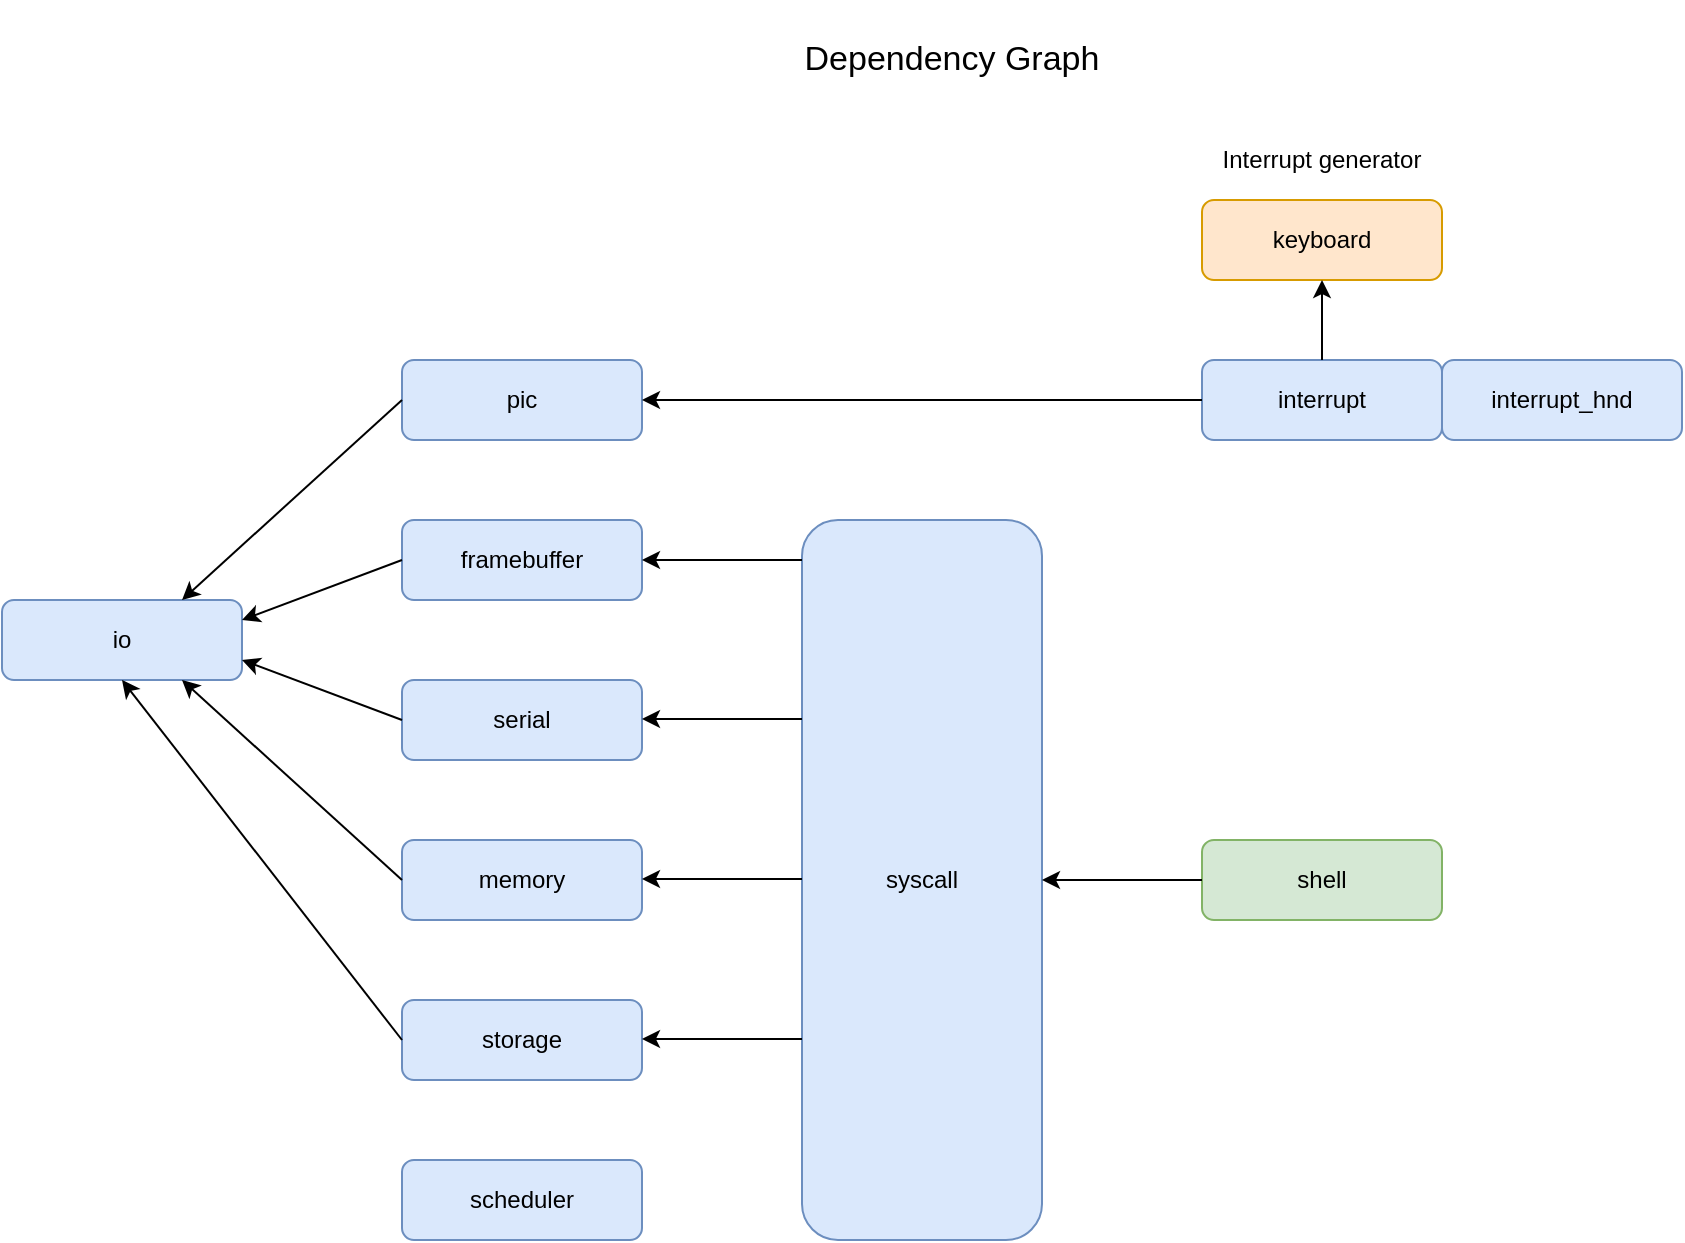 <mxfile version="12.4.2" type="device" pages="1"><diagram id="1CLw5ttYaPnVriiVXR9Y" name="Page-1"><mxGraphModel dx="814" dy="492" grid="1" gridSize="10" guides="1" tooltips="1" connect="1" arrows="1" fold="1" page="1" pageScale="1" pageWidth="1920" pageHeight="1200" math="0" shadow="0"><root><mxCell id="0"/><mxCell id="1" parent="0"/><mxCell id="aWIzFXBvw8ljuZDXpBsZ-12" value="io" style="rounded=1;whiteSpace=wrap;html=1;fillColor=#dae8fc;strokeColor=#6c8ebf;" parent="1" vertex="1"><mxGeometry x="160" y="360" width="120" height="40" as="geometry"/></mxCell><mxCell id="aWIzFXBvw8ljuZDXpBsZ-13" value="pic" style="rounded=1;whiteSpace=wrap;html=1;fillColor=#dae8fc;strokeColor=#6c8ebf;" parent="1" vertex="1"><mxGeometry x="360" y="240" width="120" height="40" as="geometry"/></mxCell><mxCell id="aWIzFXBvw8ljuZDXpBsZ-14" value="interrupt" style="rounded=1;whiteSpace=wrap;html=1;fillColor=#dae8fc;strokeColor=#6c8ebf;" parent="1" vertex="1"><mxGeometry x="760" y="240" width="120" height="40" as="geometry"/></mxCell><mxCell id="aWIzFXBvw8ljuZDXpBsZ-15" value="framebuffer" style="rounded=1;whiteSpace=wrap;html=1;fillColor=#dae8fc;strokeColor=#6c8ebf;" parent="1" vertex="1"><mxGeometry x="360" y="320" width="120" height="40" as="geometry"/></mxCell><mxCell id="aWIzFXBvw8ljuZDXpBsZ-16" value="serial" style="rounded=1;whiteSpace=wrap;html=1;fillColor=#dae8fc;strokeColor=#6c8ebf;" parent="1" vertex="1"><mxGeometry x="360" y="400" width="120" height="40" as="geometry"/></mxCell><mxCell id="aWIzFXBvw8ljuZDXpBsZ-17" value="" style="endArrow=classic;html=1;entryX=0.75;entryY=0;entryDx=0;entryDy=0;exitX=0;exitY=0.5;exitDx=0;exitDy=0;" parent="1" source="aWIzFXBvw8ljuZDXpBsZ-13" target="aWIzFXBvw8ljuZDXpBsZ-12" edge="1"><mxGeometry width="50" height="50" relative="1" as="geometry"><mxPoint x="160" y="510" as="sourcePoint"/><mxPoint x="210" y="460" as="targetPoint"/></mxGeometry></mxCell><mxCell id="aWIzFXBvw8ljuZDXpBsZ-18" value="" style="endArrow=classic;html=1;entryX=1;entryY=0.25;entryDx=0;entryDy=0;exitX=0;exitY=0.5;exitDx=0;exitDy=0;" parent="1" source="aWIzFXBvw8ljuZDXpBsZ-15" target="aWIzFXBvw8ljuZDXpBsZ-12" edge="1"><mxGeometry width="50" height="50" relative="1" as="geometry"><mxPoint x="370" y="270" as="sourcePoint"/><mxPoint x="230" y="370" as="targetPoint"/></mxGeometry></mxCell><mxCell id="aWIzFXBvw8ljuZDXpBsZ-19" value="" style="endArrow=classic;html=1;entryX=1;entryY=0.75;entryDx=0;entryDy=0;exitX=0;exitY=0.5;exitDx=0;exitDy=0;" parent="1" source="aWIzFXBvw8ljuZDXpBsZ-16" target="aWIzFXBvw8ljuZDXpBsZ-12" edge="1"><mxGeometry width="50" height="50" relative="1" as="geometry"><mxPoint x="380" y="280" as="sourcePoint"/><mxPoint x="240" y="380" as="targetPoint"/></mxGeometry></mxCell><mxCell id="aWIzFXBvw8ljuZDXpBsZ-20" value="" style="endArrow=classic;html=1;exitX=0;exitY=0.5;exitDx=0;exitDy=0;entryX=1;entryY=0.5;entryDx=0;entryDy=0;" parent="1" source="aWIzFXBvw8ljuZDXpBsZ-14" target="aWIzFXBvw8ljuZDXpBsZ-13" edge="1"><mxGeometry width="50" height="50" relative="1" as="geometry"><mxPoint x="160" y="510" as="sourcePoint"/><mxPoint x="680" y="260" as="targetPoint"/></mxGeometry></mxCell><mxCell id="aWIzFXBvw8ljuZDXpBsZ-21" value="keyboard" style="rounded=1;whiteSpace=wrap;html=1;fillColor=#ffe6cc;strokeColor=#d79b00;" parent="1" vertex="1"><mxGeometry x="760" y="160" width="120" height="40" as="geometry"/></mxCell><mxCell id="aWIzFXBvw8ljuZDXpBsZ-22" value="" style="endArrow=classic;html=1;entryX=0.5;entryY=1;entryDx=0;entryDy=0;exitX=0.5;exitY=0;exitDx=0;exitDy=0;" parent="1" source="aWIzFXBvw8ljuZDXpBsZ-14" target="aWIzFXBvw8ljuZDXpBsZ-21" edge="1"><mxGeometry width="50" height="50" relative="1" as="geometry"><mxPoint x="350" y="510" as="sourcePoint"/><mxPoint x="400" y="460" as="targetPoint"/></mxGeometry></mxCell><mxCell id="aWIzFXBvw8ljuZDXpBsZ-25" value="memory" style="rounded=1;whiteSpace=wrap;html=1;fillColor=#dae8fc;strokeColor=#6c8ebf;" parent="1" vertex="1"><mxGeometry x="360" y="480" width="120" height="40" as="geometry"/></mxCell><mxCell id="aWIzFXBvw8ljuZDXpBsZ-26" value="storage" style="rounded=1;whiteSpace=wrap;html=1;fillColor=#dae8fc;strokeColor=#6c8ebf;" parent="1" vertex="1"><mxGeometry x="360" y="560" width="120" height="40" as="geometry"/></mxCell><mxCell id="aWIzFXBvw8ljuZDXpBsZ-27" value="" style="endArrow=classic;html=1;entryX=0.75;entryY=1;entryDx=0;entryDy=0;exitX=0;exitY=0.5;exitDx=0;exitDy=0;" parent="1" source="aWIzFXBvw8ljuZDXpBsZ-25" target="aWIzFXBvw8ljuZDXpBsZ-12" edge="1"><mxGeometry width="50" height="50" relative="1" as="geometry"><mxPoint x="160" y="670" as="sourcePoint"/><mxPoint x="210" y="620" as="targetPoint"/></mxGeometry></mxCell><mxCell id="aWIzFXBvw8ljuZDXpBsZ-29" value="Interrupt generator" style="text;html=1;strokeColor=none;fillColor=none;align=center;verticalAlign=middle;whiteSpace=wrap;rounded=0;" parent="1" vertex="1"><mxGeometry x="760" y="130" width="120" height="20" as="geometry"/></mxCell><mxCell id="aWIzFXBvw8ljuZDXpBsZ-30" value="interrupt_hnd" style="rounded=1;whiteSpace=wrap;html=1;fillColor=#dae8fc;strokeColor=#6c8ebf;" parent="1" vertex="1"><mxGeometry x="880" y="240" width="120" height="40" as="geometry"/></mxCell><mxCell id="aWIzFXBvw8ljuZDXpBsZ-31" value="&lt;font style=&quot;font-size: 17px&quot;&gt;&lt;font style=&quot;font-size: 17px&quot;&gt;Dependency Graph&lt;/font&gt;&lt;/font&gt;" style="text;html=1;strokeColor=none;fillColor=none;align=center;verticalAlign=middle;whiteSpace=wrap;rounded=0;" parent="1" vertex="1"><mxGeometry x="470" y="60" width="330" height="60" as="geometry"/></mxCell><mxCell id="FT-35OAOQZarPcUE5GRK-3" value="syscall" style="rounded=1;whiteSpace=wrap;html=1;fillColor=#dae8fc;strokeColor=#6c8ebf;" parent="1" vertex="1"><mxGeometry x="560" y="320" width="120" height="360" as="geometry"/></mxCell><mxCell id="FT-35OAOQZarPcUE5GRK-9" value="shell" style="rounded=1;whiteSpace=wrap;html=1;fillColor=#d5e8d4;strokeColor=#82b366;" parent="1" vertex="1"><mxGeometry x="760" y="480" width="120" height="40" as="geometry"/></mxCell><mxCell id="FT-35OAOQZarPcUE5GRK-10" value="" style="endArrow=classic;html=1;entryX=1;entryY=0.5;entryDx=0;entryDy=0;exitX=0;exitY=0.5;exitDx=0;exitDy=0;" parent="1" source="FT-35OAOQZarPcUE5GRK-9" target="FT-35OAOQZarPcUE5GRK-3" edge="1"><mxGeometry width="50" height="50" relative="1" as="geometry"><mxPoint x="160" y="750" as="sourcePoint"/><mxPoint x="210" y="700" as="targetPoint"/><Array as="points"/></mxGeometry></mxCell><mxCell id="p9TLgd1dyNOLVjsx9lQp-1" value="" style="endArrow=classic;html=1;entryX=1;entryY=0.5;entryDx=0;entryDy=0;" edge="1" parent="1" target="aWIzFXBvw8ljuZDXpBsZ-15"><mxGeometry width="50" height="50" relative="1" as="geometry"><mxPoint x="560" y="340" as="sourcePoint"/><mxPoint x="370" y="620" as="targetPoint"/></mxGeometry></mxCell><mxCell id="p9TLgd1dyNOLVjsx9lQp-3" value="" style="endArrow=classic;html=1;entryX=1;entryY=0.5;entryDx=0;entryDy=0;" edge="1" parent="1"><mxGeometry width="50" height="50" relative="1" as="geometry"><mxPoint x="560" y="499.5" as="sourcePoint"/><mxPoint x="480" y="499.5" as="targetPoint"/></mxGeometry></mxCell><mxCell id="p9TLgd1dyNOLVjsx9lQp-6" value="scheduler" style="rounded=1;whiteSpace=wrap;html=1;fillColor=#dae8fc;strokeColor=#6c8ebf;" vertex="1" parent="1"><mxGeometry x="360" y="640" width="120" height="40" as="geometry"/></mxCell><mxCell id="p9TLgd1dyNOLVjsx9lQp-7" value="" style="endArrow=classic;html=1;entryX=0.75;entryY=1;entryDx=0;entryDy=0;exitX=0;exitY=0.5;exitDx=0;exitDy=0;" edge="1" parent="1" source="aWIzFXBvw8ljuZDXpBsZ-26"><mxGeometry width="50" height="50" relative="1" as="geometry"><mxPoint x="330" y="500" as="sourcePoint"/><mxPoint x="220" y="400" as="targetPoint"/></mxGeometry></mxCell><mxCell id="p9TLgd1dyNOLVjsx9lQp-8" value="" style="endArrow=classic;html=1;entryX=1;entryY=0.5;entryDx=0;entryDy=0;" edge="1" parent="1"><mxGeometry width="50" height="50" relative="1" as="geometry"><mxPoint x="560" y="579.5" as="sourcePoint"/><mxPoint x="480" y="579.5" as="targetPoint"/></mxGeometry></mxCell><mxCell id="p9TLgd1dyNOLVjsx9lQp-9" value="" style="endArrow=classic;html=1;entryX=1;entryY=0.5;entryDx=0;entryDy=0;" edge="1" parent="1"><mxGeometry width="50" height="50" relative="1" as="geometry"><mxPoint x="560" y="419.5" as="sourcePoint"/><mxPoint x="480" y="419.5" as="targetPoint"/></mxGeometry></mxCell></root></mxGraphModel></diagram></mxfile>